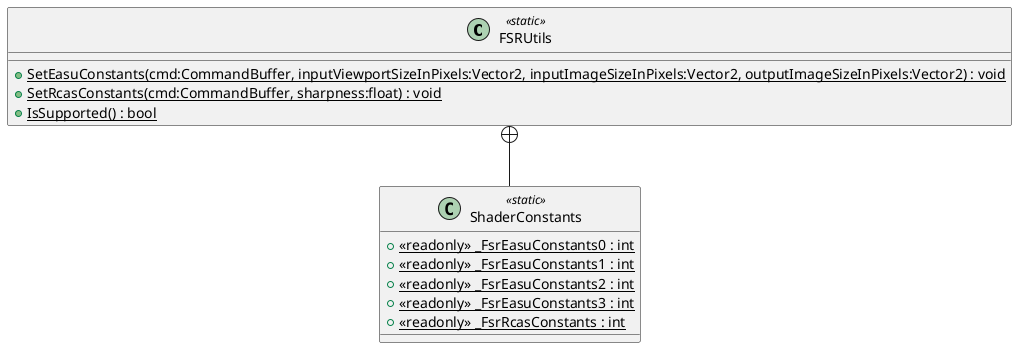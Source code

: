 @startuml
class FSRUtils <<static>> {
    + {static} SetEasuConstants(cmd:CommandBuffer, inputViewportSizeInPixels:Vector2, inputImageSizeInPixels:Vector2, outputImageSizeInPixels:Vector2) : void
    + {static} SetRcasConstants(cmd:CommandBuffer, sharpness:float) : void
    + {static} IsSupported() : bool
}
class ShaderConstants <<static>> {
    + {static} <<readonly>> _FsrEasuConstants0 : int
    + {static} <<readonly>> _FsrEasuConstants1 : int
    + {static} <<readonly>> _FsrEasuConstants2 : int
    + {static} <<readonly>> _FsrEasuConstants3 : int
    + {static} <<readonly>> _FsrRcasConstants : int
}
FSRUtils +-- ShaderConstants
@enduml
